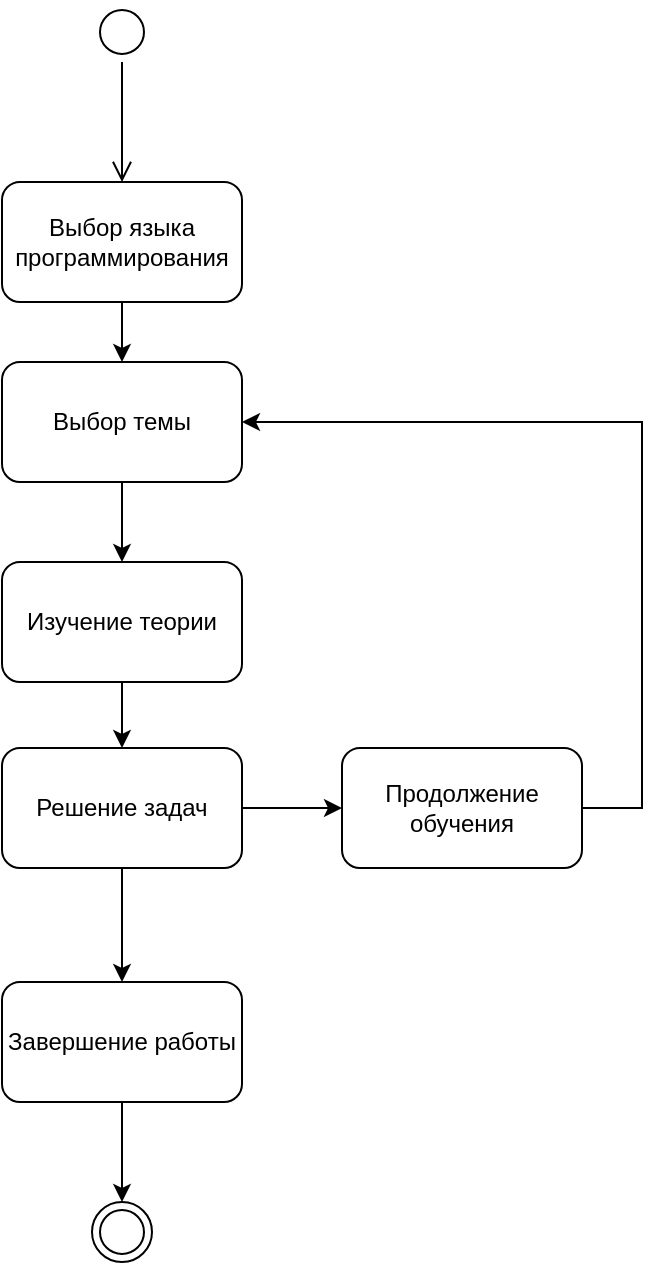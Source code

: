 <mxfile version="22.1.7" type="device">
  <diagram name="Page-1" id="e7e014a7-5840-1c2e-5031-d8a46d1fe8dd">
    <mxGraphModel dx="1500" dy="810" grid="1" gridSize="10" guides="1" tooltips="1" connect="1" arrows="1" fold="1" page="1" pageScale="1" pageWidth="1169" pageHeight="826" background="none" math="0" shadow="0">
      <root>
        <mxCell id="0" />
        <mxCell id="1" parent="0" />
        <mxCell id="FY5EJU9pZj6Y52FdRspI-41" value="Выбор языка программирования" style="rounded=1;whiteSpace=wrap;html=1;" vertex="1" parent="1">
          <mxGeometry x="490" y="130" width="120" height="60" as="geometry" />
        </mxCell>
        <mxCell id="FY5EJU9pZj6Y52FdRspI-42" value="Выбор темы" style="rounded=1;whiteSpace=wrap;html=1;" vertex="1" parent="1">
          <mxGeometry x="490" y="220" width="120" height="60" as="geometry" />
        </mxCell>
        <mxCell id="FY5EJU9pZj6Y52FdRspI-43" value="Изучение теории" style="rounded=1;whiteSpace=wrap;html=1;" vertex="1" parent="1">
          <mxGeometry x="490" y="320" width="120" height="60" as="geometry" />
        </mxCell>
        <mxCell id="FY5EJU9pZj6Y52FdRspI-44" value="Решение задач" style="rounded=1;whiteSpace=wrap;html=1;" vertex="1" parent="1">
          <mxGeometry x="490" y="413" width="120" height="60" as="geometry" />
        </mxCell>
        <mxCell id="FY5EJU9pZj6Y52FdRspI-45" value="Продолжение обучения" style="rounded=1;whiteSpace=wrap;html=1;" vertex="1" parent="1">
          <mxGeometry x="660" y="413" width="120" height="60" as="geometry" />
        </mxCell>
        <mxCell id="FY5EJU9pZj6Y52FdRspI-46" value="Завершение работы" style="rounded=1;whiteSpace=wrap;html=1;" vertex="1" parent="1">
          <mxGeometry x="490" y="530" width="120" height="60" as="geometry" />
        </mxCell>
        <mxCell id="FY5EJU9pZj6Y52FdRspI-47" value="" style="endArrow=classic;html=1;rounded=0;exitX=0.5;exitY=1;exitDx=0;exitDy=0;entryX=0.5;entryY=0;entryDx=0;entryDy=0;" edge="1" parent="1" source="FY5EJU9pZj6Y52FdRspI-41" target="FY5EJU9pZj6Y52FdRspI-42">
          <mxGeometry width="50" height="50" relative="1" as="geometry">
            <mxPoint x="720" y="270" as="sourcePoint" />
            <mxPoint x="770" y="220" as="targetPoint" />
          </mxGeometry>
        </mxCell>
        <mxCell id="FY5EJU9pZj6Y52FdRspI-48" value="" style="endArrow=classic;html=1;rounded=0;exitX=0.5;exitY=1;exitDx=0;exitDy=0;entryX=0.5;entryY=0;entryDx=0;entryDy=0;" edge="1" parent="1" source="FY5EJU9pZj6Y52FdRspI-42" target="FY5EJU9pZj6Y52FdRspI-43">
          <mxGeometry width="50" height="50" relative="1" as="geometry">
            <mxPoint x="730" y="330" as="sourcePoint" />
            <mxPoint x="780" y="280" as="targetPoint" />
          </mxGeometry>
        </mxCell>
        <mxCell id="FY5EJU9pZj6Y52FdRspI-49" value="" style="endArrow=classic;html=1;rounded=0;exitX=0.5;exitY=1;exitDx=0;exitDy=0;entryX=0.5;entryY=0;entryDx=0;entryDy=0;" edge="1" parent="1" source="FY5EJU9pZj6Y52FdRspI-43" target="FY5EJU9pZj6Y52FdRspI-44">
          <mxGeometry width="50" height="50" relative="1" as="geometry">
            <mxPoint x="760" y="400" as="sourcePoint" />
            <mxPoint x="810" y="350" as="targetPoint" />
          </mxGeometry>
        </mxCell>
        <mxCell id="FY5EJU9pZj6Y52FdRspI-50" value="" style="endArrow=classic;html=1;rounded=0;exitX=0.5;exitY=1;exitDx=0;exitDy=0;entryX=0.5;entryY=0;entryDx=0;entryDy=0;" edge="1" parent="1" source="FY5EJU9pZj6Y52FdRspI-44" target="FY5EJU9pZj6Y52FdRspI-46">
          <mxGeometry width="50" height="50" relative="1" as="geometry">
            <mxPoint x="370" y="440" as="sourcePoint" />
            <mxPoint x="420" y="390" as="targetPoint" />
          </mxGeometry>
        </mxCell>
        <mxCell id="FY5EJU9pZj6Y52FdRspI-52" value="" style="endArrow=classic;html=1;rounded=0;exitX=1;exitY=0.5;exitDx=0;exitDy=0;entryX=1;entryY=0.5;entryDx=0;entryDy=0;" edge="1" parent="1" source="FY5EJU9pZj6Y52FdRspI-45" target="FY5EJU9pZj6Y52FdRspI-42">
          <mxGeometry width="50" height="50" relative="1" as="geometry">
            <mxPoint x="810" y="550" as="sourcePoint" />
            <mxPoint x="860" y="500" as="targetPoint" />
            <Array as="points">
              <mxPoint x="810" y="443" />
              <mxPoint x="810" y="250" />
            </Array>
          </mxGeometry>
        </mxCell>
        <mxCell id="FY5EJU9pZj6Y52FdRspI-53" value="" style="ellipse;html=1;shape=endState;" vertex="1" parent="1">
          <mxGeometry x="535" y="640" width="30" height="30" as="geometry" />
        </mxCell>
        <mxCell id="FY5EJU9pZj6Y52FdRspI-54" value="" style="ellipse;html=1;shape=startState;" vertex="1" parent="1">
          <mxGeometry x="535" y="40" width="30" height="30" as="geometry" />
        </mxCell>
        <mxCell id="FY5EJU9pZj6Y52FdRspI-55" value="" style="edgeStyle=orthogonalEdgeStyle;html=1;verticalAlign=bottom;endArrow=open;endSize=8;rounded=0;entryX=0.5;entryY=0;entryDx=0;entryDy=0;" edge="1" source="FY5EJU9pZj6Y52FdRspI-54" parent="1" target="FY5EJU9pZj6Y52FdRspI-41">
          <mxGeometry relative="1" as="geometry">
            <mxPoint x="550" y="160" as="targetPoint" />
          </mxGeometry>
        </mxCell>
        <mxCell id="FY5EJU9pZj6Y52FdRspI-56" value="" style="endArrow=classic;html=1;rounded=0;exitX=0.5;exitY=1;exitDx=0;exitDy=0;entryX=0.5;entryY=0;entryDx=0;entryDy=0;" edge="1" parent="1" source="FY5EJU9pZj6Y52FdRspI-46" target="FY5EJU9pZj6Y52FdRspI-53">
          <mxGeometry width="50" height="50" relative="1" as="geometry">
            <mxPoint x="510" y="730" as="sourcePoint" />
            <mxPoint x="560" y="680" as="targetPoint" />
          </mxGeometry>
        </mxCell>
        <mxCell id="FY5EJU9pZj6Y52FdRspI-57" value="" style="endArrow=classic;html=1;rounded=0;exitX=1;exitY=0.5;exitDx=0;exitDy=0;entryX=0;entryY=0.5;entryDx=0;entryDy=0;" edge="1" parent="1" source="FY5EJU9pZj6Y52FdRspI-44" target="FY5EJU9pZj6Y52FdRspI-45">
          <mxGeometry width="50" height="50" relative="1" as="geometry">
            <mxPoint x="750" y="570" as="sourcePoint" />
            <mxPoint x="800" y="520" as="targetPoint" />
          </mxGeometry>
        </mxCell>
      </root>
    </mxGraphModel>
  </diagram>
</mxfile>
